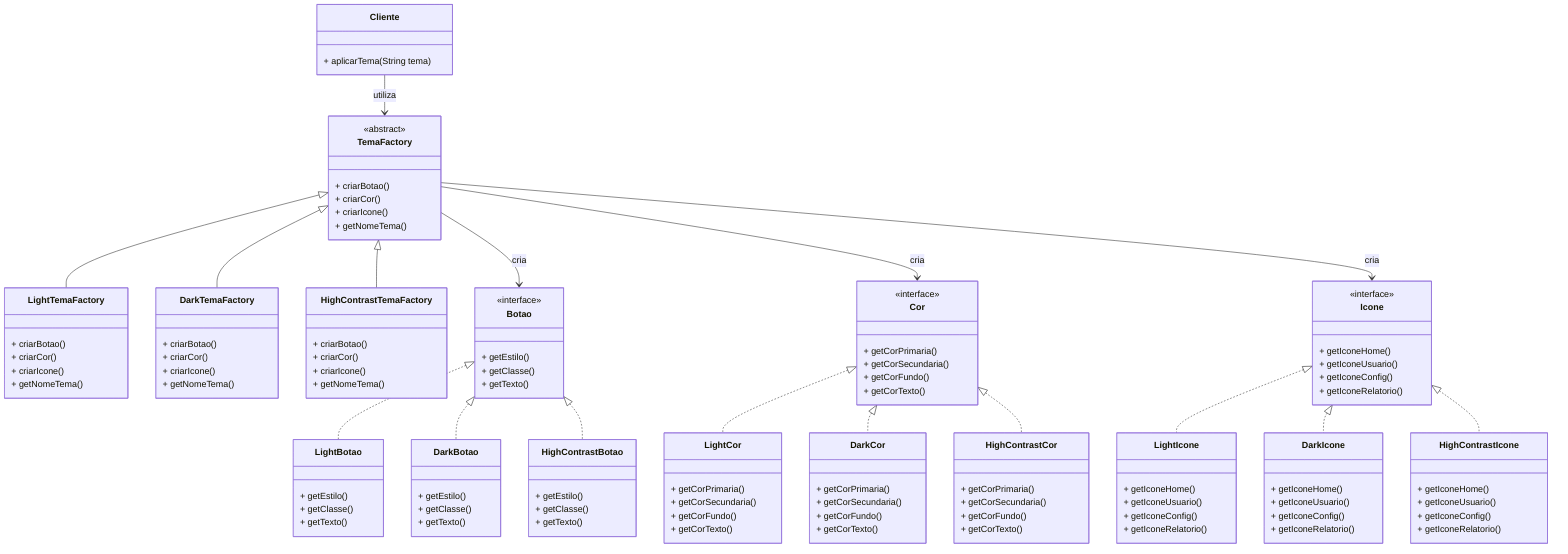 %% filepath: c:\Users\Vinicius\Documents\GitHub\atividade-PdP\sistema-pedidos\docs\AbstractFactoryMethod.mmd
classDiagram
    class TemaFactory {
        <<abstract>>
        + criarBotao()
        + criarCor()
        + criarIcone()
        + getNomeTema()
    }

    class LightTemaFactory {
        + criarBotao()
        + criarCor()
        + criarIcone()
        + getNomeTema()
    }

    class DarkTemaFactory {
        + criarBotao()
        + criarCor()
        + criarIcone()
        + getNomeTema()
    }

    class HighContrastTemaFactory {
        + criarBotao()
        + criarCor()
        + criarIcone()
        + getNomeTema()
    }

    TemaFactory <|-- LightTemaFactory
    TemaFactory <|-- DarkTemaFactory
    TemaFactory <|-- HighContrastTemaFactory

    class Botao {
        <<interface>>
        + getEstilo()
        + getClasse()
        + getTexto()
    }

    class Cor {
        <<interface>>
        + getCorPrimaria()
        + getCorSecundaria()
        + getCorFundo()
        + getCorTexto()
    }

    class Icone {
        <<interface>>
        + getIconeHome()
        + getIconeUsuario()
        + getIconeConfig()
        + getIconeRelatorio()
    }

    class LightBotao {
        + getEstilo()
        + getClasse()
        + getTexto()
    }

    class DarkBotao {
        + getEstilo()
        + getClasse()
        + getTexto()
    }

    class HighContrastBotao {
        + getEstilo()
        + getClasse()
        + getTexto()
    }

    Botao <|.. LightBotao
    Botao <|.. DarkBotao
    Botao <|.. HighContrastBotao

    class LightCor {
        + getCorPrimaria()
        + getCorSecundaria()
        + getCorFundo()
        + getCorTexto()
    }

    class DarkCor {
        + getCorPrimaria()
        + getCorSecundaria()
        + getCorFundo()
        + getCorTexto()
    }

    class HighContrastCor {
        + getCorPrimaria()
        + getCorSecundaria()
        + getCorFundo()
        + getCorTexto()
    }

    Cor <|.. LightCor
    Cor <|.. DarkCor
    Cor <|.. HighContrastCor

    class LightIcone {
        + getIconeHome()
        + getIconeUsuario()
        + getIconeConfig()
        + getIconeRelatorio()
    }

    class DarkIcone {
        + getIconeHome()
        + getIconeUsuario()
        + getIconeConfig()
        + getIconeRelatorio()
    }

    class HighContrastIcone {
        + getIconeHome()
        + getIconeUsuario()
        + getIconeConfig()
        + getIconeRelatorio()
    }

    Icone <|.. LightIcone
    Icone <|.. DarkIcone
    Icone <|.. HighContrastIcone

    class Cliente {
        + aplicarTema(String tema)
    }

    Cliente --> TemaFactory : utiliza
    TemaFactory --> Botao : cria
    TemaFactory --> Cor : cria
    TemaFactory --> Icone : cria